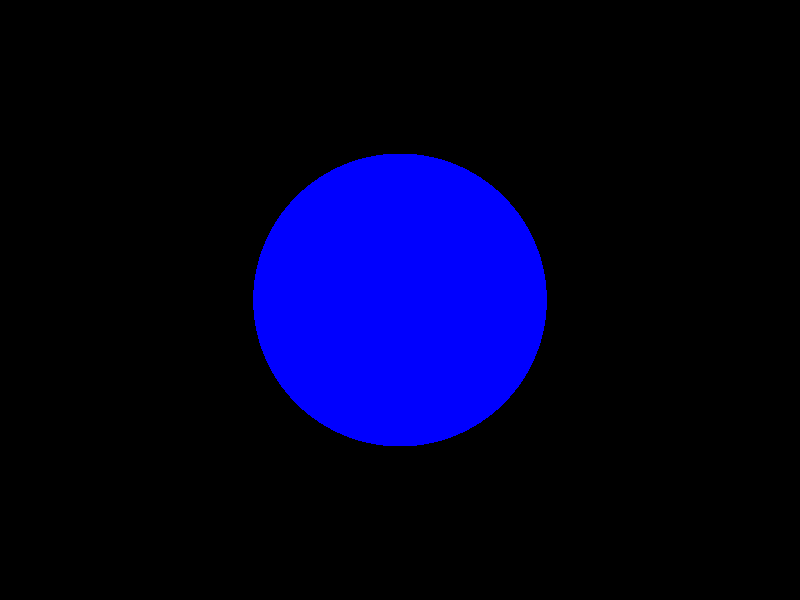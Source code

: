/*
 * El siguiente código me permite dibujar una esfera.
 * No incluye fondo.
*/

#include "colors.inc" //Para incluir nombres de colores

//Cámara
//Me permite colocar una cámara y aputarla a una localización específica.
camera{
    //Dónde se encuentra la cámara con coordenadas <x,y,z>
    location <0,1,-3>
    //A donde apunta con coordenadas <x,y,z>
    look_at <0,0,0>
    }

//Fuente de luz
//Primer parámetro es el punto donde se encuetra la luz, el segundo el color
light_source{<1,1,1> color White}

//Esfera
sphere{
    //Localización y radio
    <0,0,0>, .75
    //Textura de la esfera
    texture{
	//Solo se usa pigmento    
        pigment{
	    //Color en RGB y transparencia del color
            color rgbt<0,0,1,.8>
        }
	//El acabado final y representa una propiedad de la reflexión de la luz
        finish{
            phong 1         
        }   
    }
}

